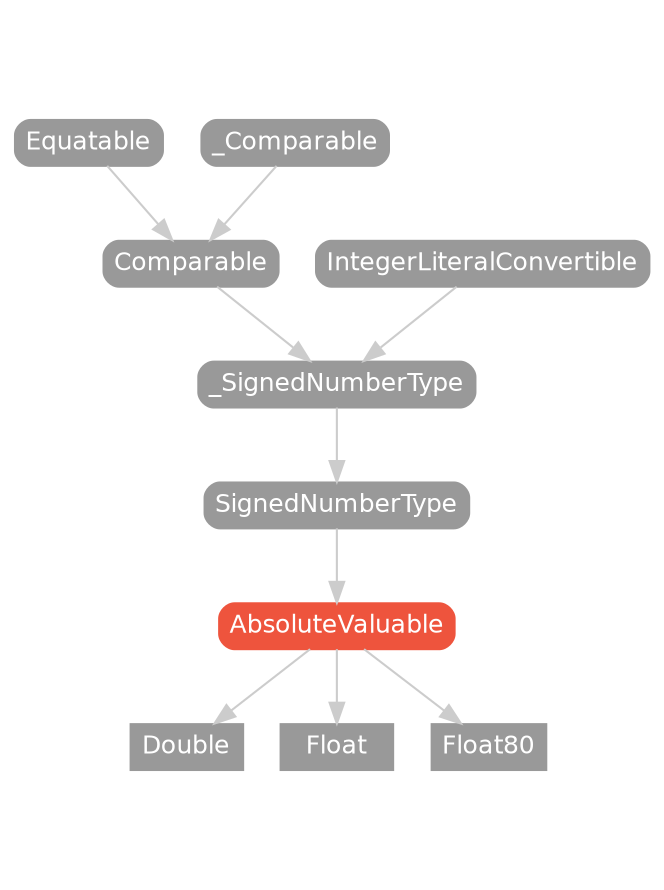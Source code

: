 strict digraph "AbsoluteValuable - Type Hierarchy - SwiftDoc.org" {
    pad="0.1,0.8"
    node [shape=box, style="filled,rounded", color="#999999", fillcolor="#999999", fontcolor=white, fontname=Helvetica, fontnames="Helvetica,sansserif", fontsize=12, margin="0.07,0.05", height="0.3"]
    edge [color="#cccccc"]
    "AbsoluteValuable" [URL="/protocol/AbsoluteValuable/", style="filled,rounded", fillcolor="#ee543d", color="#ee543d"]
    "Comparable" [URL="/protocol/Comparable/"]
    "Double" [URL="/type/Double/", style=filled]
    "Equatable" [URL="/protocol/Equatable/"]
    "Float" [URL="/type/Float/", style=filled]
    "Float80" [URL="/type/Float80/", style=filled]
    "IntegerLiteralConvertible" [URL="/protocol/IntegerLiteralConvertible/"]
    "SignedNumberType" [URL="/protocol/SignedNumberType/"]
    "_Comparable" [URL="/protocol/_Comparable/"]
    "_SignedNumberType" [URL="/protocol/_SignedNumberType/"]    "AbsoluteValuable" -> "Double"
    "AbsoluteValuable" -> "Float"
    "AbsoluteValuable" -> "Float80"
    "SignedNumberType" -> "AbsoluteValuable"
    "_SignedNumberType" -> "SignedNumberType"
    "Comparable" -> "_SignedNumberType"
    "IntegerLiteralConvertible" -> "_SignedNumberType"
    "_Comparable" -> "Comparable"
    "Equatable" -> "Comparable"
    subgraph Types {
        rank = max; "Double"; "Float"; "Float80";
    }
}